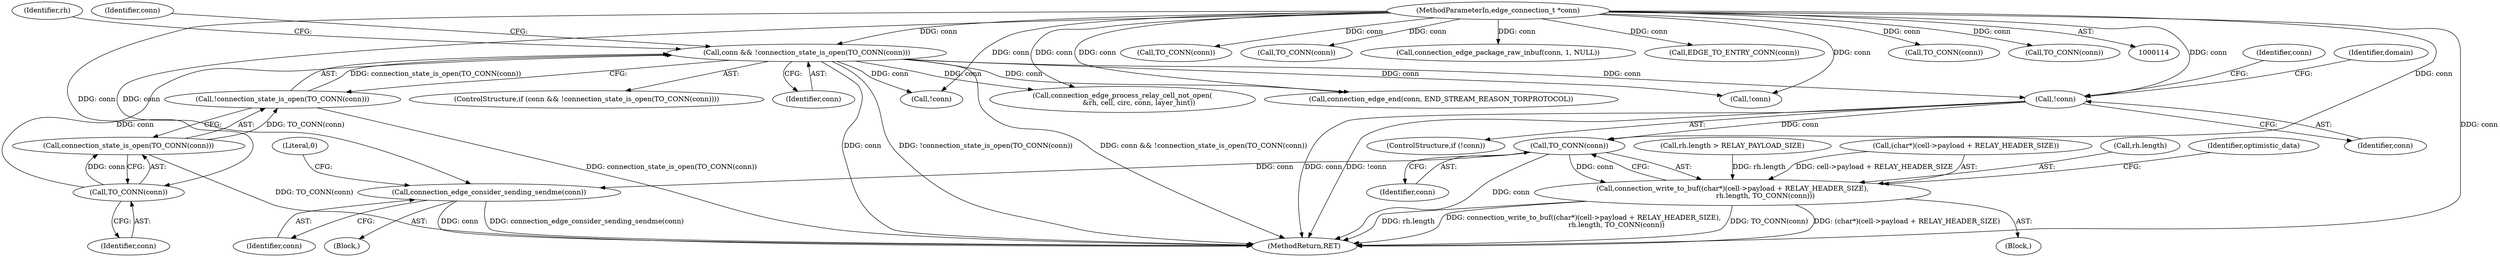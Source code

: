digraph "0_tor_56a7c5bc15e0447203a491c1ee37de9939ad1dcd@pointer" {
"1000445" [label="(Call,TO_CONN(conn))"];
"1000403" [label="(Call,!conn)"];
"1000205" [label="(Call,conn && !connection_state_is_open(TO_CONN(conn)))"];
"1000209" [label="(Call,TO_CONN(conn))"];
"1000117" [label="(MethodParameterIn,edge_connection_t *conn)"];
"1000207" [label="(Call,!connection_state_is_open(TO_CONN(conn)))"];
"1000208" [label="(Call,connection_state_is_open(TO_CONN(conn)))"];
"1000434" [label="(Call,connection_write_to_buf((char*)(cell->payload + RELAY_HEADER_SIZE),\n                              rh.length, TO_CONN(conn)))"];
"1000451" [label="(Call,connection_edge_consider_sending_sendme(conn))"];
"1000208" [label="(Call,connection_state_is_open(TO_CONN(conn)))"];
"1000210" [label="(Identifier,conn)"];
"1000402" [label="(ControlStructure,if (!conn))"];
"1001064" [label="(MethodReturn,RET)"];
"1000249" [label="(Call,connection_edge_process_relay_cell_not_open(\n               &rh, cell, circ, conn, layer_hint))"];
"1000454" [label="(Literal,0)"];
"1000379" [label="(Call,connection_edge_end(conn, END_STREAM_REASON_TORPROTOCOL))"];
"1000925" [label="(Call,!conn)"];
"1000450" [label="(Block,)"];
"1000206" [label="(Identifier,conn)"];
"1000207" [label="(Call,!connection_state_is_open(TO_CONN(conn)))"];
"1000383" [label="(Call,TO_CONN(conn))"];
"1000403" [label="(Call,!conn)"];
"1000435" [label="(Call,(char*)(cell->payload + RELAY_HEADER_SIZE))"];
"1000204" [label="(ControlStructure,if (conn && !connection_state_is_open(TO_CONN(conn))))"];
"1000258" [label="(Identifier,rh)"];
"1000446" [label="(Identifier,conn)"];
"1000205" [label="(Call,conn && !connection_state_is_open(TO_CONN(conn)))"];
"1000434" [label="(Call,connection_write_to_buf((char*)(cell->payload + RELAY_HEADER_SIZE),\n                              rh.length, TO_CONN(conn)))"];
"1000954" [label="(Call,TO_CONN(conn))"];
"1000418" [label="(Identifier,conn)"];
"1000958" [label="(Call,connection_edge_package_raw_inbuf(conn, 1, NULL))"];
"1000260" [label="(Block,)"];
"1000494" [label="(Call,EDGE_TO_ENTRY_CONN(conn))"];
"1000209" [label="(Call,TO_CONN(conn))"];
"1000117" [label="(MethodParameterIn,edge_connection_t *conn)"];
"1000451" [label="(Call,connection_edge_consider_sending_sendme(conn))"];
"1000452" [label="(Identifier,conn)"];
"1000472" [label="(Call,!conn)"];
"1000536" [label="(Call,TO_CONN(conn))"];
"1000445" [label="(Call,TO_CONN(conn))"];
"1000442" [label="(Call,rh.length)"];
"1000965" [label="(Call,TO_CONN(conn))"];
"1000217" [label="(Identifier,conn)"];
"1000449" [label="(Identifier,optimistic_data)"];
"1000407" [label="(Identifier,domain)"];
"1000160" [label="(Call,rh.length > RELAY_PAYLOAD_SIZE)"];
"1000404" [label="(Identifier,conn)"];
"1000445" -> "1000434"  [label="AST: "];
"1000445" -> "1000446"  [label="CFG: "];
"1000446" -> "1000445"  [label="AST: "];
"1000434" -> "1000445"  [label="CFG: "];
"1000445" -> "1001064"  [label="DDG: conn"];
"1000445" -> "1000434"  [label="DDG: conn"];
"1000403" -> "1000445"  [label="DDG: conn"];
"1000117" -> "1000445"  [label="DDG: conn"];
"1000445" -> "1000451"  [label="DDG: conn"];
"1000403" -> "1000402"  [label="AST: "];
"1000403" -> "1000404"  [label="CFG: "];
"1000404" -> "1000403"  [label="AST: "];
"1000407" -> "1000403"  [label="CFG: "];
"1000418" -> "1000403"  [label="CFG: "];
"1000403" -> "1001064"  [label="DDG: conn"];
"1000403" -> "1001064"  [label="DDG: !conn"];
"1000205" -> "1000403"  [label="DDG: conn"];
"1000117" -> "1000403"  [label="DDG: conn"];
"1000205" -> "1000204"  [label="AST: "];
"1000205" -> "1000206"  [label="CFG: "];
"1000205" -> "1000207"  [label="CFG: "];
"1000206" -> "1000205"  [label="AST: "];
"1000207" -> "1000205"  [label="AST: "];
"1000217" -> "1000205"  [label="CFG: "];
"1000258" -> "1000205"  [label="CFG: "];
"1000205" -> "1001064"  [label="DDG: conn"];
"1000205" -> "1001064"  [label="DDG: !connection_state_is_open(TO_CONN(conn))"];
"1000205" -> "1001064"  [label="DDG: conn && !connection_state_is_open(TO_CONN(conn))"];
"1000209" -> "1000205"  [label="DDG: conn"];
"1000117" -> "1000205"  [label="DDG: conn"];
"1000207" -> "1000205"  [label="DDG: connection_state_is_open(TO_CONN(conn))"];
"1000205" -> "1000249"  [label="DDG: conn"];
"1000205" -> "1000379"  [label="DDG: conn"];
"1000205" -> "1000472"  [label="DDG: conn"];
"1000205" -> "1000925"  [label="DDG: conn"];
"1000209" -> "1000208"  [label="AST: "];
"1000209" -> "1000210"  [label="CFG: "];
"1000210" -> "1000209"  [label="AST: "];
"1000208" -> "1000209"  [label="CFG: "];
"1000209" -> "1000208"  [label="DDG: conn"];
"1000117" -> "1000209"  [label="DDG: conn"];
"1000117" -> "1000114"  [label="AST: "];
"1000117" -> "1001064"  [label="DDG: conn"];
"1000117" -> "1000249"  [label="DDG: conn"];
"1000117" -> "1000379"  [label="DDG: conn"];
"1000117" -> "1000383"  [label="DDG: conn"];
"1000117" -> "1000451"  [label="DDG: conn"];
"1000117" -> "1000472"  [label="DDG: conn"];
"1000117" -> "1000494"  [label="DDG: conn"];
"1000117" -> "1000536"  [label="DDG: conn"];
"1000117" -> "1000925"  [label="DDG: conn"];
"1000117" -> "1000954"  [label="DDG: conn"];
"1000117" -> "1000958"  [label="DDG: conn"];
"1000117" -> "1000965"  [label="DDG: conn"];
"1000207" -> "1000208"  [label="CFG: "];
"1000208" -> "1000207"  [label="AST: "];
"1000207" -> "1001064"  [label="DDG: connection_state_is_open(TO_CONN(conn))"];
"1000208" -> "1000207"  [label="DDG: TO_CONN(conn)"];
"1000208" -> "1001064"  [label="DDG: TO_CONN(conn)"];
"1000434" -> "1000260"  [label="AST: "];
"1000435" -> "1000434"  [label="AST: "];
"1000442" -> "1000434"  [label="AST: "];
"1000449" -> "1000434"  [label="CFG: "];
"1000434" -> "1001064"  [label="DDG: rh.length"];
"1000434" -> "1001064"  [label="DDG: connection_write_to_buf((char*)(cell->payload + RELAY_HEADER_SIZE),\n                              rh.length, TO_CONN(conn))"];
"1000434" -> "1001064"  [label="DDG: TO_CONN(conn)"];
"1000434" -> "1001064"  [label="DDG: (char*)(cell->payload + RELAY_HEADER_SIZE)"];
"1000435" -> "1000434"  [label="DDG: cell->payload + RELAY_HEADER_SIZE"];
"1000160" -> "1000434"  [label="DDG: rh.length"];
"1000451" -> "1000450"  [label="AST: "];
"1000451" -> "1000452"  [label="CFG: "];
"1000452" -> "1000451"  [label="AST: "];
"1000454" -> "1000451"  [label="CFG: "];
"1000451" -> "1001064"  [label="DDG: conn"];
"1000451" -> "1001064"  [label="DDG: connection_edge_consider_sending_sendme(conn)"];
}
